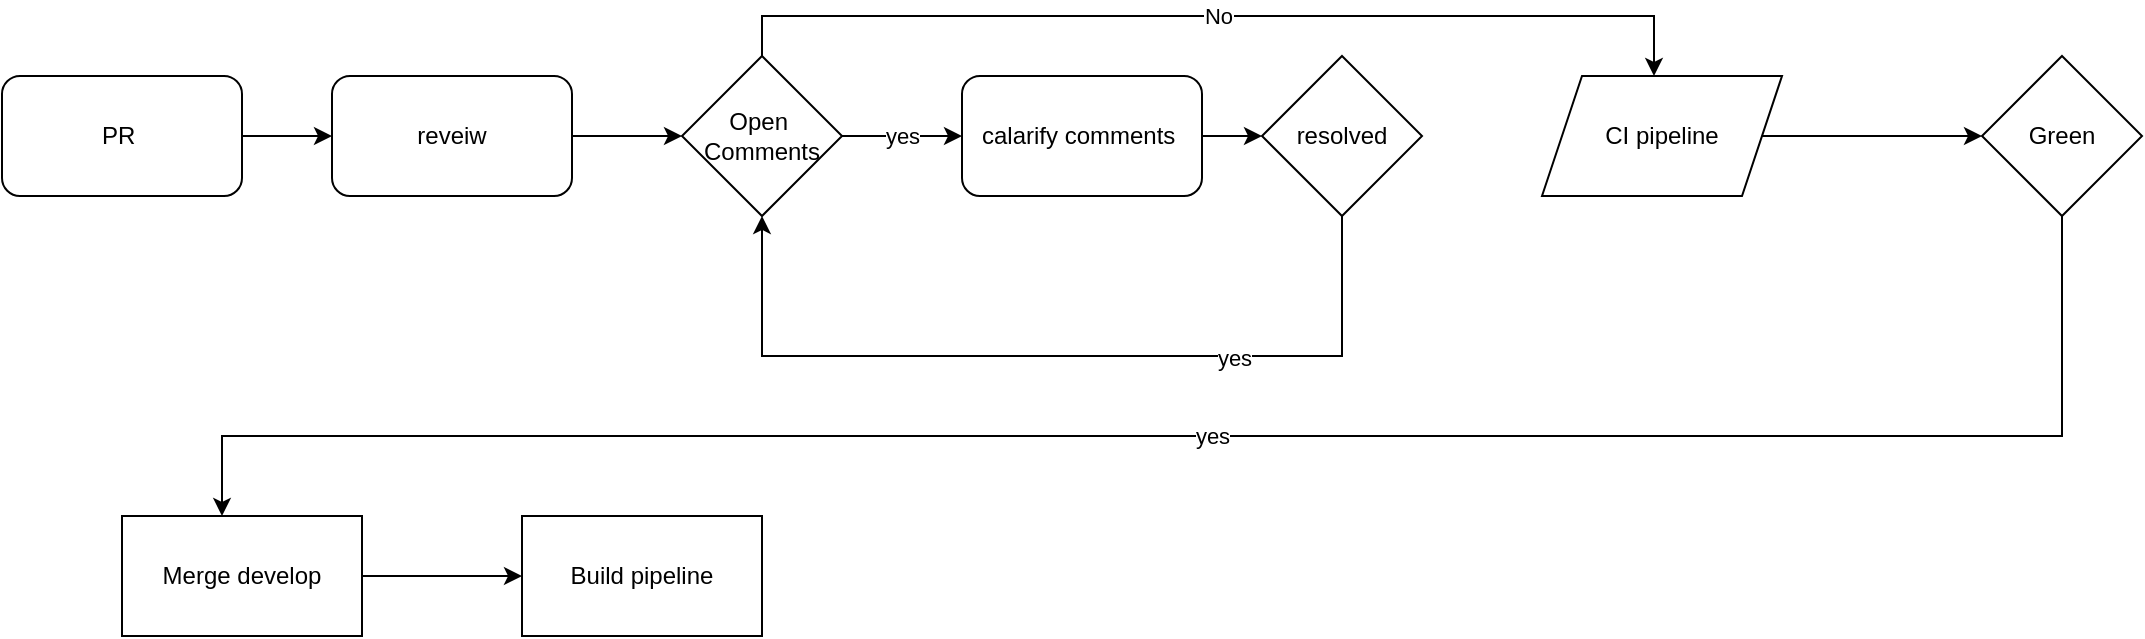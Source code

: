 <mxfile version="15.5.4" type="embed"><diagram id="AVayKpkQgyqEWgI0gjAR" name="Page-1"><mxGraphModel dx="986" dy="587" grid="1" gridSize="10" guides="1" tooltips="1" connect="1" arrows="1" fold="1" page="1" pageScale="1" pageWidth="850" pageHeight="1100" math="0" shadow="0"><root><mxCell id="0"/><mxCell id="1" parent="0"/><mxCell id="17" style="edgeStyle=orthogonalEdgeStyle;rounded=0;orthogonalLoop=1;jettySize=auto;html=1;" edge="1" parent="1" source="18" target="20"><mxGeometry relative="1" as="geometry"><mxPoint x="350" y="110" as="targetPoint"/></mxGeometry></mxCell><mxCell id="18" value="PR&amp;nbsp;" style="rounded=1;whiteSpace=wrap;html=1;" vertex="1" parent="1"><mxGeometry x="80" y="80" width="120" height="60" as="geometry"/></mxCell><mxCell id="19" style="edgeStyle=orthogonalEdgeStyle;rounded=0;orthogonalLoop=1;jettySize=auto;html=1;" edge="1" parent="1" source="20" target="23"><mxGeometry relative="1" as="geometry"><mxPoint x="520" y="110" as="targetPoint"/></mxGeometry></mxCell><mxCell id="20" value="reveiw" style="rounded=1;whiteSpace=wrap;html=1;" vertex="1" parent="1"><mxGeometry x="245" y="80" width="120" height="60" as="geometry"/></mxCell><mxCell id="21" value="yes" style="edgeStyle=orthogonalEdgeStyle;rounded=0;orthogonalLoop=1;jettySize=auto;html=1;" edge="1" parent="1" source="23" target="25"><mxGeometry relative="1" as="geometry"><mxPoint x="630" y="110" as="targetPoint"/></mxGeometry></mxCell><mxCell id="22" value="No" style="edgeStyle=orthogonalEdgeStyle;rounded=0;orthogonalLoop=1;jettySize=auto;html=1;" edge="1" parent="1" source="23"><mxGeometry relative="1" as="geometry"><mxPoint x="906" y="80" as="targetPoint"/><Array as="points"><mxPoint x="460" y="50"/><mxPoint x="906" y="50"/></Array></mxGeometry></mxCell><mxCell id="23" value="Open&amp;nbsp;&lt;br&gt;Comments" style="rhombus;whiteSpace=wrap;html=1;" vertex="1" parent="1"><mxGeometry x="420" y="70" width="80" height="80" as="geometry"/></mxCell><mxCell id="24" style="edgeStyle=orthogonalEdgeStyle;rounded=0;orthogonalLoop=1;jettySize=auto;html=1;" edge="1" parent="1" source="25" target="28"><mxGeometry relative="1" as="geometry"><mxPoint x="750" y="110" as="targetPoint"/></mxGeometry></mxCell><mxCell id="25" value="calarify comments&amp;nbsp;" style="rounded=1;whiteSpace=wrap;html=1;" vertex="1" parent="1"><mxGeometry x="560" y="80" width="120" height="60" as="geometry"/></mxCell><mxCell id="26" style="edgeStyle=orthogonalEdgeStyle;rounded=0;orthogonalLoop=1;jettySize=auto;html=1;entryX=0.5;entryY=1;entryDx=0;entryDy=0;" edge="1" parent="1" source="28" target="23"><mxGeometry relative="1" as="geometry"><Array as="points"><mxPoint x="750" y="220"/><mxPoint x="460" y="220"/></Array></mxGeometry></mxCell><mxCell id="27" value="yes" style="edgeLabel;html=1;align=center;verticalAlign=middle;resizable=0;points=[];" vertex="1" connectable="0" parent="26"><mxGeometry x="-0.424" y="1" relative="1" as="geometry"><mxPoint as="offset"/></mxGeometry></mxCell><mxCell id="28" value="resolved" style="rhombus;whiteSpace=wrap;html=1;" vertex="1" parent="1"><mxGeometry x="710" y="70" width="80" height="80" as="geometry"/></mxCell><mxCell id="32" value="" style="edgeStyle=orthogonalEdgeStyle;rounded=0;orthogonalLoop=1;jettySize=auto;html=1;" edge="1" parent="1" source="29" target="31"><mxGeometry relative="1" as="geometry"/></mxCell><mxCell id="29" value="CI pipeline" style="shape=parallelogram;perimeter=parallelogramPerimeter;whiteSpace=wrap;html=1;fixedSize=1;" vertex="1" parent="1"><mxGeometry x="850" y="80" width="120" height="60" as="geometry"/></mxCell><mxCell id="35" value="yes" style="edgeStyle=orthogonalEdgeStyle;rounded=0;orthogonalLoop=1;jettySize=auto;html=1;" edge="1" parent="1" source="31" target="34"><mxGeometry relative="1" as="geometry"><Array as="points"><mxPoint x="1110" y="260"/><mxPoint x="190" y="260"/></Array></mxGeometry></mxCell><mxCell id="31" value="Green" style="rhombus;whiteSpace=wrap;html=1;" vertex="1" parent="1"><mxGeometry x="1070" y="70" width="80" height="80" as="geometry"/></mxCell><mxCell id="37" value="" style="edgeStyle=orthogonalEdgeStyle;rounded=0;orthogonalLoop=1;jettySize=auto;html=1;" edge="1" parent="1" source="34" target="36"><mxGeometry relative="1" as="geometry"/></mxCell><mxCell id="34" value="Merge develop" style="whiteSpace=wrap;html=1;" vertex="1" parent="1"><mxGeometry x="140" y="300" width="120" height="60" as="geometry"/></mxCell><mxCell id="36" value="Build pipeline" style="whiteSpace=wrap;html=1;" vertex="1" parent="1"><mxGeometry x="340" y="300" width="120" height="60" as="geometry"/></mxCell></root></mxGraphModel></diagram></mxfile>